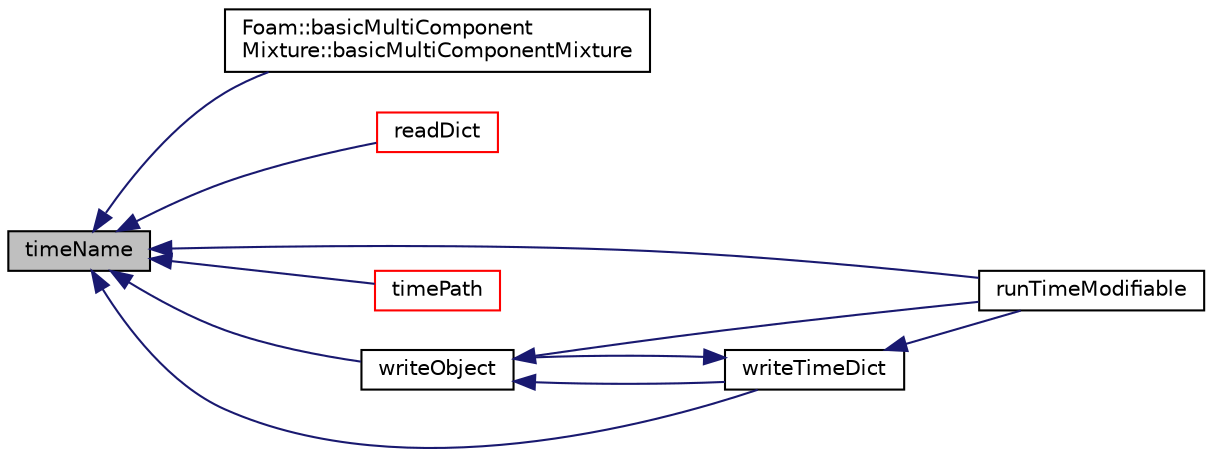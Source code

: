 digraph "timeName"
{
  bgcolor="transparent";
  edge [fontname="Helvetica",fontsize="10",labelfontname="Helvetica",labelfontsize="10"];
  node [fontname="Helvetica",fontsize="10",shape=record];
  rankdir="LR";
  Node14535 [label="timeName",height=0.2,width=0.4,color="black", fillcolor="grey75", style="filled", fontcolor="black"];
  Node14535 -> Node14536 [dir="back",color="midnightblue",fontsize="10",style="solid",fontname="Helvetica"];
  Node14536 [label="Foam::basicMultiComponent\lMixture::basicMultiComponentMixture",height=0.2,width=0.4,color="black",URL="$a31469.html#a0fe94f86bf8dbfeaac593408b5f7c393",tooltip="Construct from dictionary, species names, mesh and phase name. "];
  Node14535 -> Node14537 [dir="back",color="midnightblue",fontsize="10",style="solid",fontname="Helvetica"];
  Node14537 [label="readDict",height=0.2,width=0.4,color="red",URL="$a27457.html#a09f8bbb748b599cf713fa2e07ec7e0b4",tooltip="Read the control dictionary and set the write controls etc. "];
  Node14535 -> Node14541 [dir="back",color="midnightblue",fontsize="10",style="solid",fontname="Helvetica"];
  Node14541 [label="runTimeModifiable",height=0.2,width=0.4,color="black",URL="$a27457.html#a6b0d82b6a40b7f9c7627d6ccffd54c82",tooltip="Supports re-reading. "];
  Node14535 -> Node16425 [dir="back",color="midnightblue",fontsize="10",style="solid",fontname="Helvetica"];
  Node16425 [label="timePath",height=0.2,width=0.4,color="red",URL="$a27457.html#ad4bbb93e8932e4bae50c44277d2b15fd",tooltip="Return current time path. "];
  Node14535 -> Node16291 [dir="back",color="midnightblue",fontsize="10",style="solid",fontname="Helvetica"];
  Node16291 [label="writeObject",height=0.2,width=0.4,color="black",URL="$a27457.html#ad29090f3bdbff43fd95fa2d856219b5f",tooltip="Write using given format, version and compression. "];
  Node16291 -> Node14541 [dir="back",color="midnightblue",fontsize="10",style="solid",fontname="Helvetica"];
  Node16291 -> Node16292 [dir="back",color="midnightblue",fontsize="10",style="solid",fontname="Helvetica"];
  Node16292 [label="writeTimeDict",height=0.2,width=0.4,color="black",URL="$a27457.html#a15f2ceeb0acb185361d6f7c37b30aab6",tooltip="Write time dictionary to the <time>/uniform directory. "];
  Node16292 -> Node14541 [dir="back",color="midnightblue",fontsize="10",style="solid",fontname="Helvetica"];
  Node16292 -> Node16291 [dir="back",color="midnightblue",fontsize="10",style="solid",fontname="Helvetica"];
  Node14535 -> Node16292 [dir="back",color="midnightblue",fontsize="10",style="solid",fontname="Helvetica"];
}

